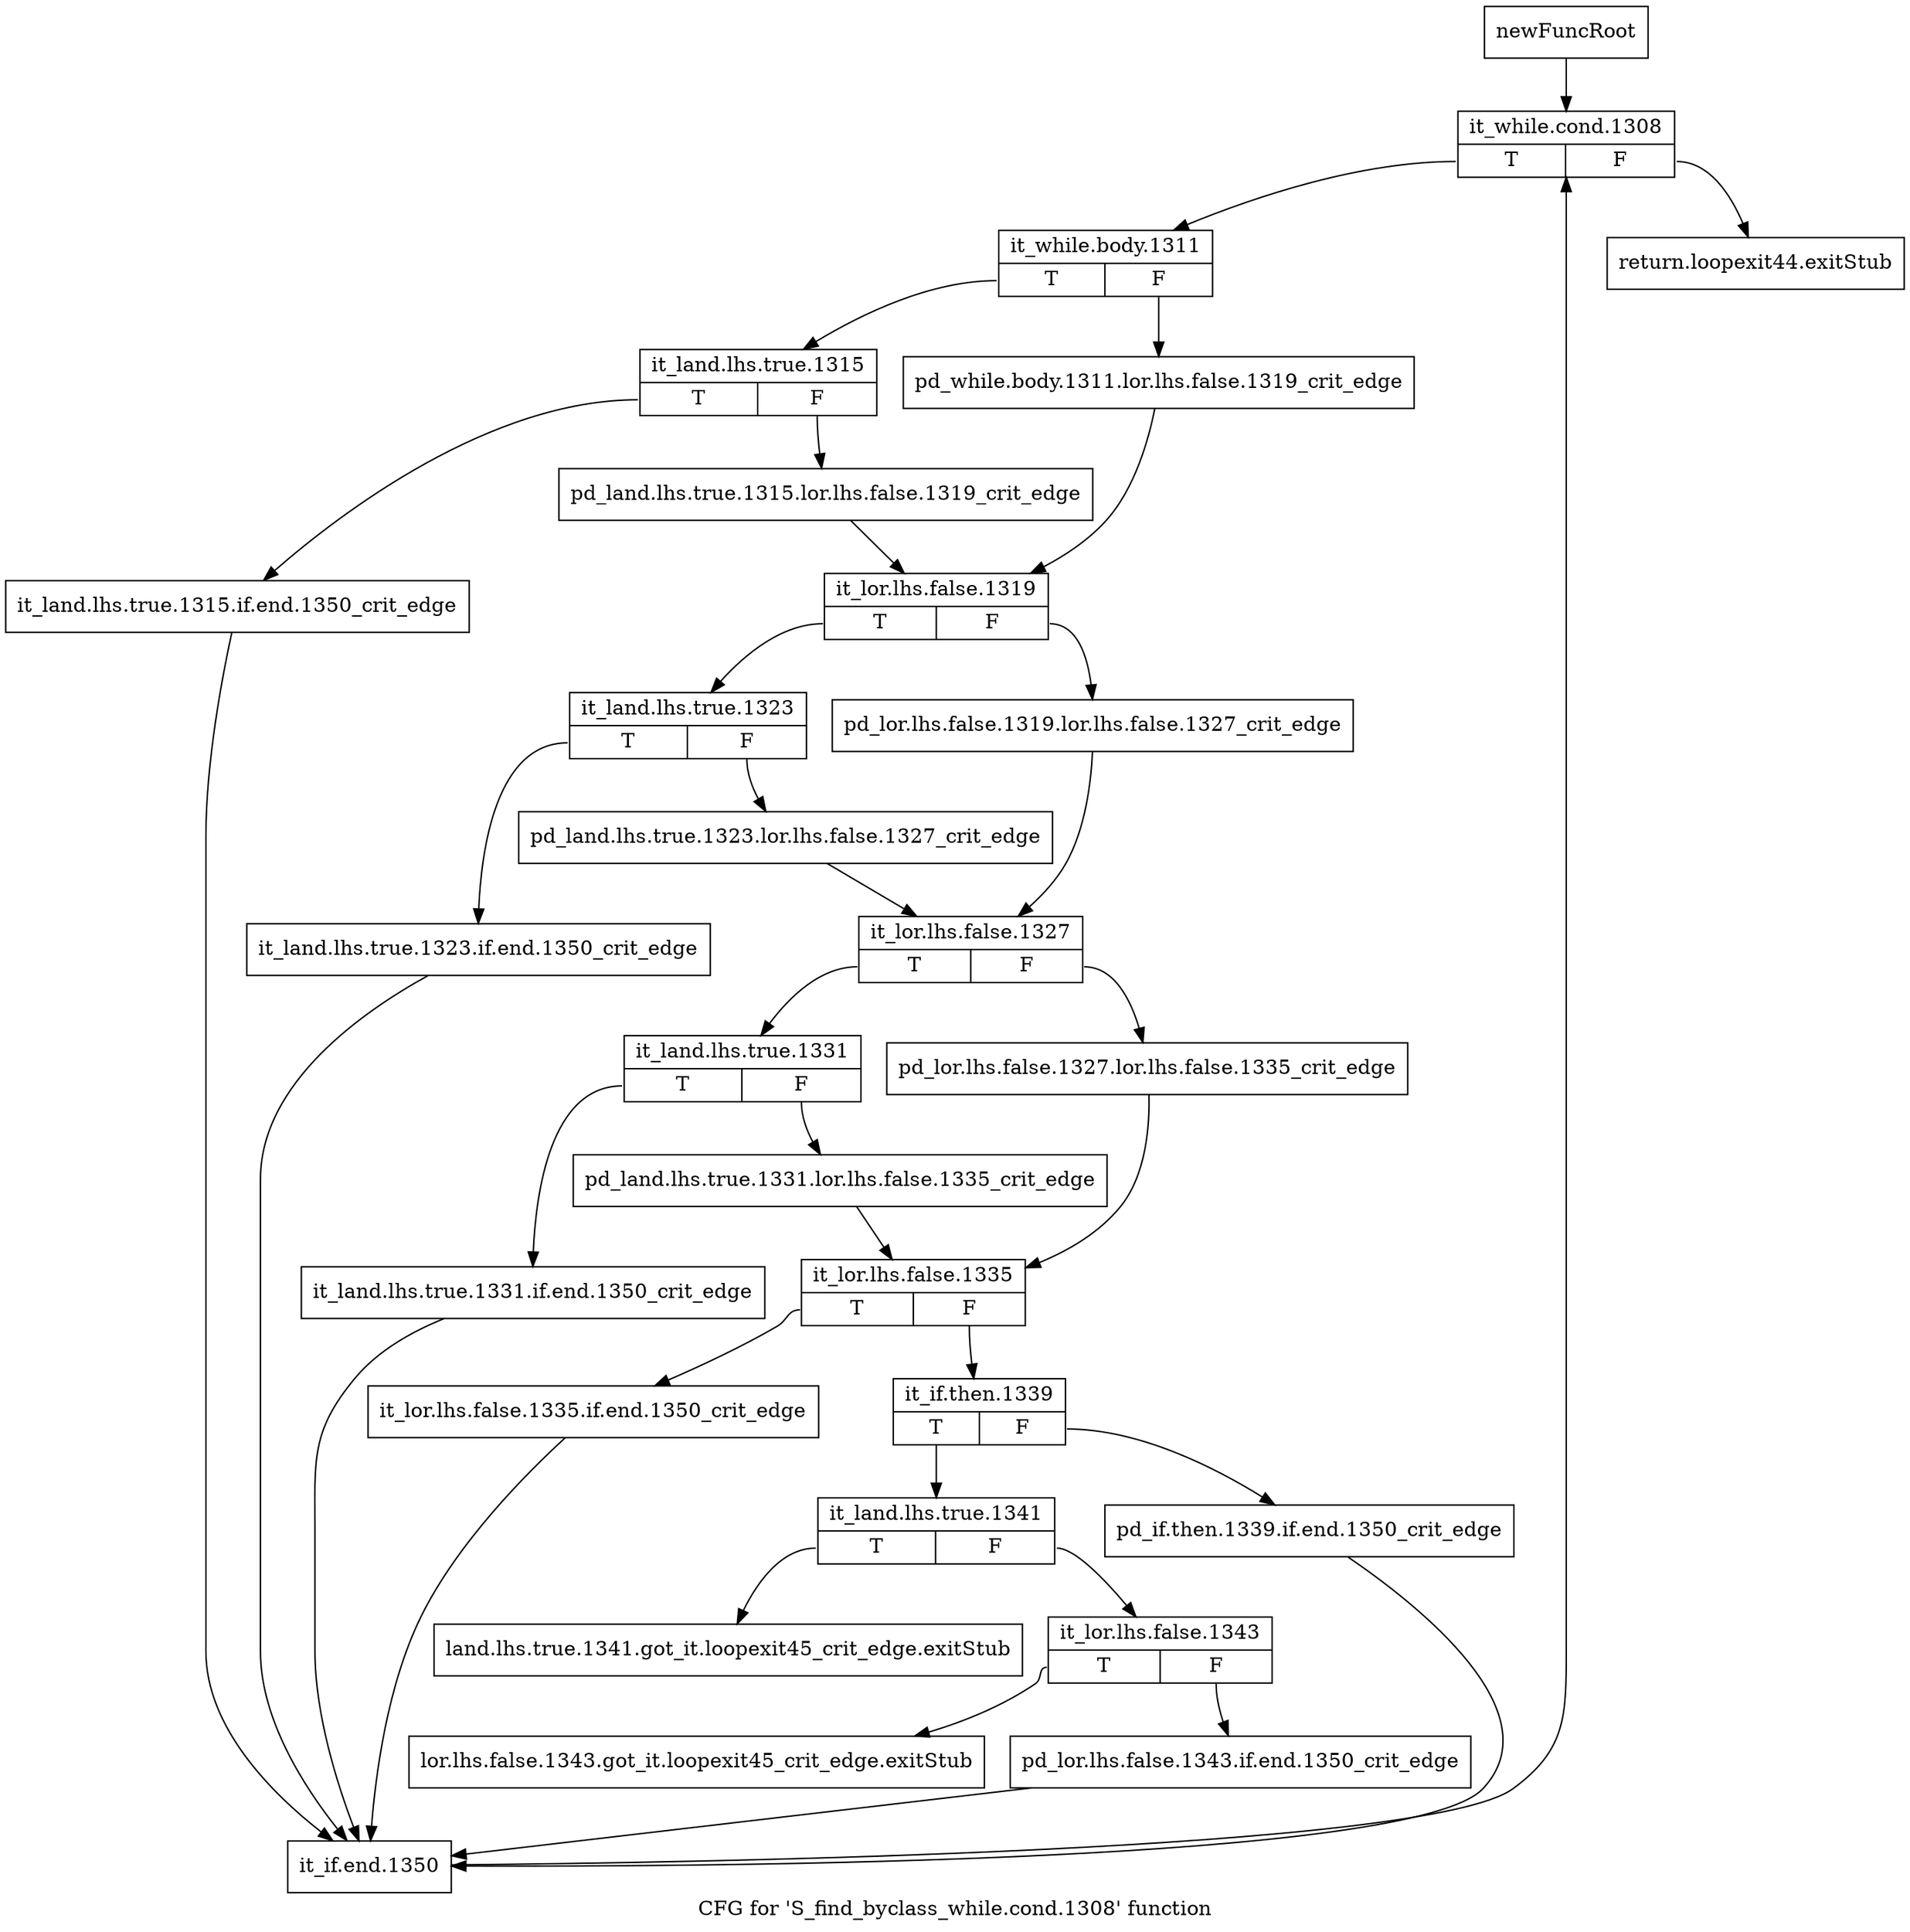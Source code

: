 digraph "CFG for 'S_find_byclass_while.cond.1308' function" {
	label="CFG for 'S_find_byclass_while.cond.1308' function";

	Node0x52b5140 [shape=record,label="{newFuncRoot}"];
	Node0x52b5140 -> Node0x52b5280;
	Node0x52b5190 [shape=record,label="{return.loopexit44.exitStub}"];
	Node0x52b51e0 [shape=record,label="{land.lhs.true.1341.got_it.loopexit45_crit_edge.exitStub}"];
	Node0x52b5230 [shape=record,label="{lor.lhs.false.1343.got_it.loopexit45_crit_edge.exitStub}"];
	Node0x52b5280 [shape=record,label="{it_while.cond.1308|{<s0>T|<s1>F}}"];
	Node0x52b5280:s0 -> Node0x52b52d0;
	Node0x52b5280:s1 -> Node0x52b5190;
	Node0x52b52d0 [shape=record,label="{it_while.body.1311|{<s0>T|<s1>F}}"];
	Node0x52b52d0:s0 -> Node0x52b5370;
	Node0x52b52d0:s1 -> Node0x52b5320;
	Node0x52b5320 [shape=record,label="{pd_while.body.1311.lor.lhs.false.1319_crit_edge}"];
	Node0x52b5320 -> Node0x52b5410;
	Node0x52b5370 [shape=record,label="{it_land.lhs.true.1315|{<s0>T|<s1>F}}"];
	Node0x52b5370:s0 -> Node0x52b5960;
	Node0x52b5370:s1 -> Node0x52b53c0;
	Node0x52b53c0 [shape=record,label="{pd_land.lhs.true.1315.lor.lhs.false.1319_crit_edge}"];
	Node0x52b53c0 -> Node0x52b5410;
	Node0x52b5410 [shape=record,label="{it_lor.lhs.false.1319|{<s0>T|<s1>F}}"];
	Node0x52b5410:s0 -> Node0x52b54b0;
	Node0x52b5410:s1 -> Node0x52b5460;
	Node0x52b5460 [shape=record,label="{pd_lor.lhs.false.1319.lor.lhs.false.1327_crit_edge}"];
	Node0x52b5460 -> Node0x52b5550;
	Node0x52b54b0 [shape=record,label="{it_land.lhs.true.1323|{<s0>T|<s1>F}}"];
	Node0x52b54b0:s0 -> Node0x52b5910;
	Node0x52b54b0:s1 -> Node0x52b5500;
	Node0x52b5500 [shape=record,label="{pd_land.lhs.true.1323.lor.lhs.false.1327_crit_edge}"];
	Node0x52b5500 -> Node0x52b5550;
	Node0x52b5550 [shape=record,label="{it_lor.lhs.false.1327|{<s0>T|<s1>F}}"];
	Node0x52b5550:s0 -> Node0x52b55f0;
	Node0x52b5550:s1 -> Node0x52b55a0;
	Node0x52b55a0 [shape=record,label="{pd_lor.lhs.false.1327.lor.lhs.false.1335_crit_edge}"];
	Node0x52b55a0 -> Node0x52b5690;
	Node0x52b55f0 [shape=record,label="{it_land.lhs.true.1331|{<s0>T|<s1>F}}"];
	Node0x52b55f0:s0 -> Node0x52b58c0;
	Node0x52b55f0:s1 -> Node0x52b5640;
	Node0x52b5640 [shape=record,label="{pd_land.lhs.true.1331.lor.lhs.false.1335_crit_edge}"];
	Node0x52b5640 -> Node0x52b5690;
	Node0x52b5690 [shape=record,label="{it_lor.lhs.false.1335|{<s0>T|<s1>F}}"];
	Node0x52b5690:s0 -> Node0x52b5870;
	Node0x52b5690:s1 -> Node0x52b56e0;
	Node0x52b56e0 [shape=record,label="{it_if.then.1339|{<s0>T|<s1>F}}"];
	Node0x52b56e0:s0 -> Node0x52b5780;
	Node0x52b56e0:s1 -> Node0x52b5730;
	Node0x52b5730 [shape=record,label="{pd_if.then.1339.if.end.1350_crit_edge}"];
	Node0x52b5730 -> Node0x52b59b0;
	Node0x52b5780 [shape=record,label="{it_land.lhs.true.1341|{<s0>T|<s1>F}}"];
	Node0x52b5780:s0 -> Node0x52b51e0;
	Node0x52b5780:s1 -> Node0x52b57d0;
	Node0x52b57d0 [shape=record,label="{it_lor.lhs.false.1343|{<s0>T|<s1>F}}"];
	Node0x52b57d0:s0 -> Node0x52b5230;
	Node0x52b57d0:s1 -> Node0x52b5820;
	Node0x52b5820 [shape=record,label="{pd_lor.lhs.false.1343.if.end.1350_crit_edge}"];
	Node0x52b5820 -> Node0x52b59b0;
	Node0x52b5870 [shape=record,label="{it_lor.lhs.false.1335.if.end.1350_crit_edge}"];
	Node0x52b5870 -> Node0x52b59b0;
	Node0x52b58c0 [shape=record,label="{it_land.lhs.true.1331.if.end.1350_crit_edge}"];
	Node0x52b58c0 -> Node0x52b59b0;
	Node0x52b5910 [shape=record,label="{it_land.lhs.true.1323.if.end.1350_crit_edge}"];
	Node0x52b5910 -> Node0x52b59b0;
	Node0x52b5960 [shape=record,label="{it_land.lhs.true.1315.if.end.1350_crit_edge}"];
	Node0x52b5960 -> Node0x52b59b0;
	Node0x52b59b0 [shape=record,label="{it_if.end.1350}"];
	Node0x52b59b0 -> Node0x52b5280;
}
